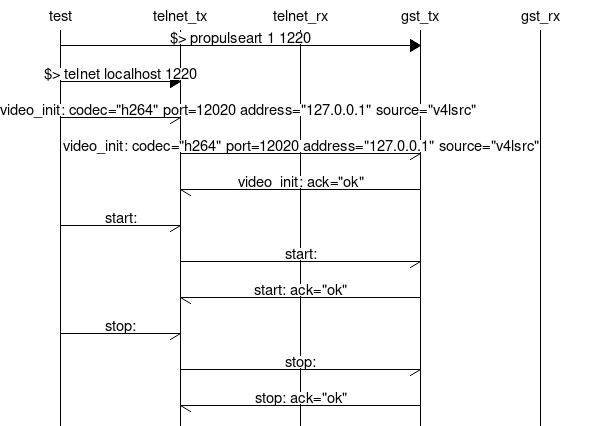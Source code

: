 
msc
{        
    test, telnet_tx, telnet_rx, gst_tx, gst_rx;
    
test=>gst_tx [label="$> propulseart 1 1220"];
test=>telnet_tx [label="$> telnet localhost 1220"];
test->telnet_tx [label="video_init: codec=\"h264\" port=12020 address=\"127.0.0.1\" source=\"v4lsrc\""];
telnet_tx->gst_tx [label="video_init: codec=\"h264\" port=12020 address=\"127.0.0.1\" source=\"v4lsrc\""];
gst_tx->telnet_tx [label="video_init: ack=\"ok\""];
test->telnet_tx [label="start:"];
telnet_tx->gst_tx [label="start:"];
gst_tx->telnet_tx [label="start: ack=\"ok\""];
test->telnet_tx [label="stop:"];
telnet_tx->gst_tx [label="stop:"];
gst_tx->telnet_tx [label="stop: ack=\"ok\""];

}
